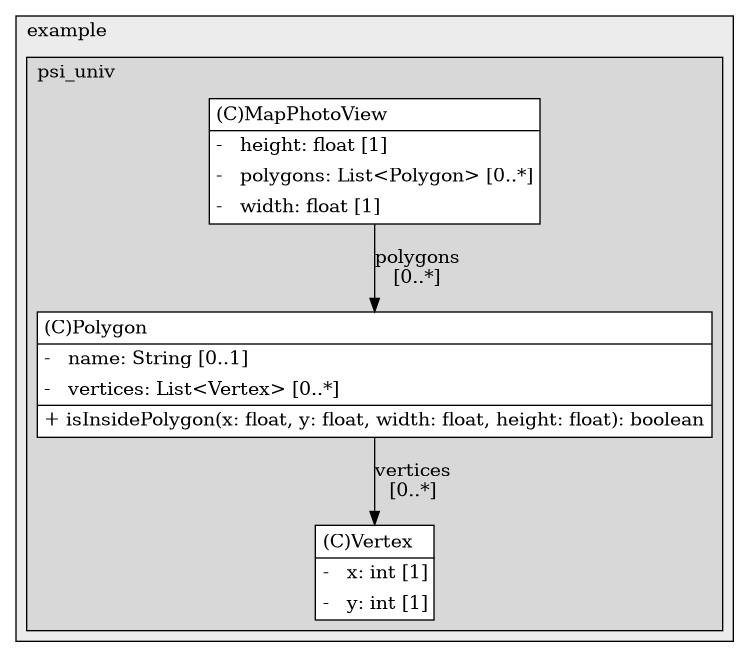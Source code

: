 @startuml

/' diagram meta data start
config=StructureConfiguration;
{
  "projectClassification": {
    "searchMode": "OpenProject", // OpenProject, AllProjects
    "includedProjects": "",
    "pathEndKeywords": "*.impl",
    "isClientPath": "",
    "isClientName": "",
    "isTestPath": "",
    "isTestName": "",
    "isMappingPath": "",
    "isMappingName": "",
    "isDataAccessPath": "",
    "isDataAccessName": "",
    "isDataStructurePath": "",
    "isDataStructureName": "",
    "isInterfaceStructuresPath": "",
    "isInterfaceStructuresName": "",
    "isEntryPointPath": "",
    "isEntryPointName": "",
    "treatFinalFieldsAsMandatory": false
  },
  "graphRestriction": {
    "classPackageExcludeFilter": "",
    "classPackageIncludeFilter": "",
    "classNameExcludeFilter": "",
    "classNameIncludeFilter": "",
    "methodNameExcludeFilter": "",
    "methodNameIncludeFilter": "",
    "removeByInheritance": "", // inheritance/annotation based filtering is done in a second step
    "removeByAnnotation": "",
    "removeByClassPackage": "", // cleanup the graph after inheritance/annotation based filtering is done
    "removeByClassName": "",
    "cutMappings": false,
    "cutEnum": true,
    "cutTests": true,
    "cutClient": true,
    "cutDataAccess": true,
    "cutInterfaceStructures": true,
    "cutDataStructures": true,
    "cutGetterAndSetter": true,
    "cutConstructors": true
  },
  "graphTraversal": {
    "forwardDepth": 3,
    "backwardDepth": 3,
    "classPackageExcludeFilter": "",
    "classPackageIncludeFilter": "",
    "classNameExcludeFilter": "",
    "classNameIncludeFilter": "",
    "methodNameExcludeFilter": "",
    "methodNameIncludeFilter": "",
    "hideMappings": false,
    "hideDataStructures": false,
    "hidePrivateMethods": true,
    "hideInterfaceCalls": true, // indirection: implementation -> interface (is hidden) -> implementation
    "onlyShowApplicationEntryPoints": false, // root node is included
    "useMethodCallsForStructureDiagram": "ForwardOnly" // ForwardOnly, BothDirections, No
  },
  "details": {
    "aggregation": "GroupByClass", // ByClass, GroupByClass, None
    "showClassGenericTypes": true,
    "showMethods": true,
    "showMethodParameterNames": true,
    "showMethodParameterTypes": true,
    "showMethodReturnType": true,
    "showPackageLevels": 2,
    "showDetailedClassStructure": true
  },
  "rootClass": "com.example.psi_univ.ui.adapters.MapPhotoView",
  "extensionCallbackMethod": "class" // qualified.class.name#methodName - signature: public static String method(String)
}
diagram meta data end '/



digraph g {
    rankdir="TB"
    splines=polyline
    

'nodes 
subgraph cluster_1322970774 { 
   	label=example
	labeljust=l
	fillcolor="#ececec"
	style=filled
   
   subgraph cluster_1648460643 { 
   	label=psi_univ
	labeljust=l
	fillcolor="#d8d8d8"
	style=filled
   
   MapPhotoView1170425760[
	label=<<TABLE BORDER="1" CELLBORDER="0" CELLPADDING="4" CELLSPACING="0">
<TR><TD ALIGN="LEFT" >(C)MapPhotoView</TD></TR>
<HR/>
<TR><TD ALIGN="LEFT" >-   height: float [1]</TD></TR>
<TR><TD ALIGN="LEFT" >-   polygons: List&lt;Polygon&gt; [0..*]</TD></TR>
<TR><TD ALIGN="LEFT" >-   width: float [1]</TD></TR>
</TABLE>>
	style=filled
	margin=0
	shape=plaintext
	fillcolor="#FFFFFF"
];

Polygon1627084567[
	label=<<TABLE BORDER="1" CELLBORDER="0" CELLPADDING="4" CELLSPACING="0">
<TR><TD ALIGN="LEFT" >(C)Polygon</TD></TR>
<HR/>
<TR><TD ALIGN="LEFT" >-   name: String [0..1]</TD></TR>
<TR><TD ALIGN="LEFT" >-   vertices: List&lt;Vertex&gt; [0..*]</TD></TR>
<HR/>
<TR><TD ALIGN="LEFT" >+ isInsidePolygon(x: float, y: float, width: float, height: float): boolean</TD></TR>
</TABLE>>
	style=filled
	margin=0
	shape=plaintext
	fillcolor="#FFFFFF"
];

Vertex740470037[
	label=<<TABLE BORDER="1" CELLBORDER="0" CELLPADDING="4" CELLSPACING="0">
<TR><TD ALIGN="LEFT" >(C)Vertex</TD></TR>
<HR/>
<TR><TD ALIGN="LEFT" >-   x: int [1]</TD></TR>
<TR><TD ALIGN="LEFT" >-   y: int [1]</TD></TR>
</TABLE>>
	style=filled
	margin=0
	shape=plaintext
	fillcolor="#FFFFFF"
];
} 
} 

'edges    
MapPhotoView1170425760 -> Polygon1627084567[label="polygons
[0..*]"];
Polygon1627084567 -> Vertex740470037[label="vertices
[0..*]"];
    
}
@enduml